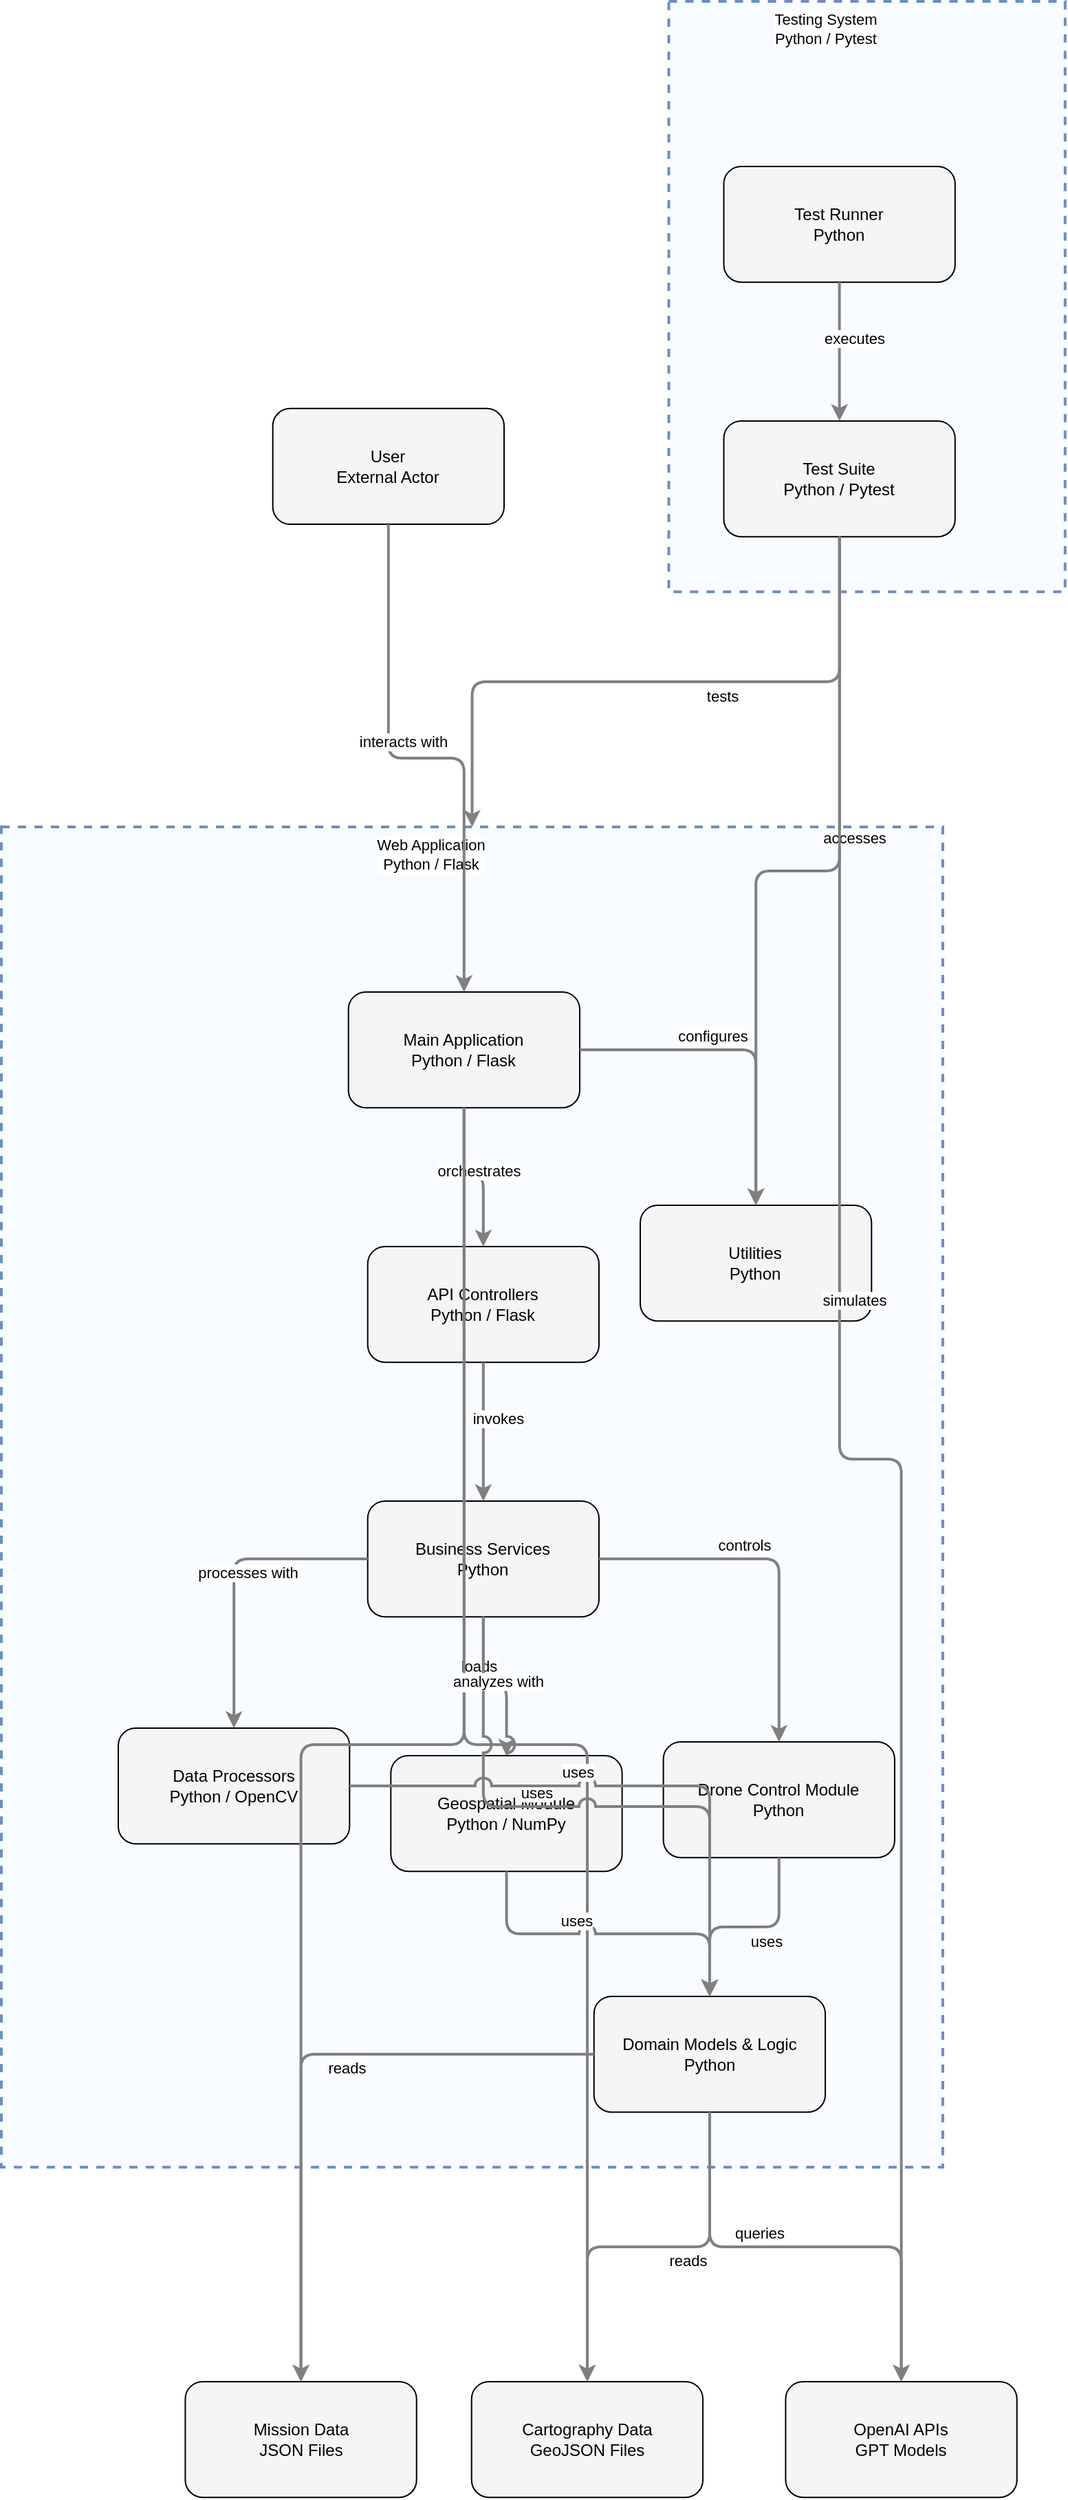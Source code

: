 <?xml version="1.0" encoding="UTF-8"?>
      <mxfile version="14.6.5" type="device">
        <diagram id="codeviz-diagram" name="System Diagram">
          <mxGraphModel dx="1000" dy="1000" grid="1" gridSize="10" guides="1" tooltips="1" connect="1" arrows="1" fold="1" page="1" pageScale="1" pageWidth="1169" pageHeight="827" math="0" shadow="0">
            <root>
              <mxCell id="0"/>
              <mxCell id="1" parent="0"/>
              <mxCell id="5002" value="" style="html=1;whiteSpace=wrap;container=1;fillColor=#dae8fc;strokeColor=#6c8ebf;dashed=1;fillOpacity=20;strokeWidth=2;containerType=none;recursiveResize=0;movable=1;resizable=1;autosize=0;dropTarget=0" vertex="1" parent="1">
                <mxGeometry x="552.25" y="22" width="288.158" height="429.079" as="geometry"/>
              </mxCell>
              <mxCell id="5002_label" value="Testing System&lt;br&gt;Python / Pytest" style="edgeLabel;html=1;align=center;verticalAlign=middle;resizable=0;labelBackgroundColor=white;spacing=5" vertex="1" parent="1">
                <mxGeometry x="560.25" y="30" width="212.158" height="24" as="geometry"/>
              </mxCell>
<mxCell id="5003" value="" style="html=1;whiteSpace=wrap;container=1;fillColor=#dae8fc;strokeColor=#6c8ebf;dashed=1;fillOpacity=20;strokeWidth=2;containerType=none;recursiveResize=0;movable=1;resizable=1;autosize=0;dropTarget=0" vertex="1" parent="1">
                <mxGeometry x="67" y="622" width="684.473" height="974.079" as="geometry"/>
              </mxCell>
              <mxCell id="5003_label" value="Web Application&lt;br&gt;Python / Flask" style="edgeLabel;html=1;align=center;verticalAlign=middle;resizable=0;labelBackgroundColor=white;spacing=5" vertex="1" parent="1">
                <mxGeometry x="75" y="630" width="608.473" height="24" as="geometry"/>
              </mxCell>
              <mxCell id="5004" value="User&lt;br&gt;External Actor" style="rounded=1;whiteSpace=wrap;html=1;fillColor=#f5f5f5" vertex="1" parent="1">
                    <mxGeometry x="264.342" y="317.921" width="168.158" height="84.079" as="geometry"/>
                  </mxCell>
<mxCell id="5015" value="OpenAI APIs&lt;br&gt;GPT Models" style="rounded=1;whiteSpace=wrap;html=1;fillColor=#f5f5f5" vertex="1" parent="1">
                    <mxGeometry x="637.21" y="1752" width="168.158" height="84.079" as="geometry"/>
                  </mxCell>
<mxCell id="5016" value="Cartography Data&lt;br&gt;GeoJSON Files" style="rounded=1;whiteSpace=wrap;html=1;fillColor=#f5f5f5" vertex="1" parent="1">
                    <mxGeometry x="408.868" y="1752" width="168.158" height="84.079" as="geometry"/>
                  </mxCell>
<mxCell id="5017" value="Mission Data&lt;br&gt;JSON Files" style="rounded=1;whiteSpace=wrap;html=1;fillColor=#f5f5f5" vertex="1" parent="1">
                    <mxGeometry x="200.71" y="1752" width="168.158" height="84.079" as="geometry"/>
                  </mxCell>
<mxCell id="5005" value="Main Application&lt;br&gt;Python / Flask" style="rounded=1;whiteSpace=wrap;html=1;fillColor=#f5f5f5" vertex="1" parent="5003">
                    <mxGeometry x="252.342" y="120" width="168.158" height="84.079" as="geometry"/>
                  </mxCell>
<mxCell id="5006" value="API Controllers&lt;br&gt;Python / Flask" style="rounded=1;whiteSpace=wrap;html=1;fillColor=#f5f5f5" vertex="1" parent="5003">
                    <mxGeometry x="266.342" y="305" width="168.158" height="84.079" as="geometry"/>
                  </mxCell>
<mxCell id="5007" value="Business Services&lt;br&gt;Python" style="rounded=1;whiteSpace=wrap;html=1;fillColor=#f5f5f5" vertex="1" parent="5003">
                    <mxGeometry x="266.342" y="490" width="168.158" height="84.079" as="geometry"/>
                  </mxCell>
<mxCell id="5008" value="Domain Models &amp;amp; Logic&lt;br&gt;Python" style="rounded=1;whiteSpace=wrap;html=1;fillColor=#f5f5f5" vertex="1" parent="5003">
                    <mxGeometry x="430.868" y="850" width="168.158" height="84.079" as="geometry"/>
                  </mxCell>
<mxCell id="5009" value="Data Processors&lt;br&gt;Python / OpenCV" style="rounded=1;whiteSpace=wrap;html=1;fillColor=#f5f5f5" vertex="1" parent="5003">
                    <mxGeometry x="85" y="655" width="168.158" height="84.079" as="geometry"/>
                  </mxCell>
<mxCell id="5010" value="Geospatial Module&lt;br&gt;Python / NumPy" style="rounded=1;whiteSpace=wrap;html=1;fillColor=#f5f5f5" vertex="1" parent="5003">
                    <mxGeometry x="283.158" y="675" width="168.158" height="84.079" as="geometry"/>
                  </mxCell>
<mxCell id="5011" value="Drone Control Module&lt;br&gt;Python" style="rounded=1;whiteSpace=wrap;html=1;fillColor=#f5f5f5" vertex="1" parent="5003">
                    <mxGeometry x="481.316" y="665" width="168.158" height="84.079" as="geometry"/>
                  </mxCell>
<mxCell id="5012" value="Utilities&lt;br&gt;Python" style="rounded=1;whiteSpace=wrap;html=1;fillColor=#f5f5f5" vertex="1" parent="5003">
                    <mxGeometry x="464.5" y="275" width="168.158" height="84.079" as="geometry"/>
                  </mxCell>
<mxCell id="5013" value="Test Runner&lt;br&gt;Python" style="rounded=1;whiteSpace=wrap;html=1;fillColor=#f5f5f5" vertex="1" parent="5002">
                    <mxGeometry x="40" y="120" width="168.158" height="84.079" as="geometry"/>
                  </mxCell>
<mxCell id="5014" value="Test Suite&lt;br&gt;Python / Pytest" style="rounded=1;whiteSpace=wrap;html=1;fillColor=#f5f5f5" vertex="1" parent="5002">
                    <mxGeometry x="40" y="305" width="168.158" height="84.079" as="geometry"/>
                  </mxCell>
              <mxCell id="edge-9444" style="edgeStyle=orthogonalEdgeStyle;rounded=1;orthogonalLoop=1;jettySize=auto;html=1;strokeColor=#808080;strokeWidth=2;jumpStyle=arc;jumpSize=10;spacing=15;labelBackgroundColor=white;labelBorderColor=none" edge="1" parent="1" source="5014" target="5003">
                  <mxGeometry relative="1" as="geometry"/>
                </mxCell>
                <mxCell id="edge-9444_label" value="tests" style="edgeLabel;html=1;align=center;verticalAlign=middle;resizable=0;points=[];" vertex="1" connectable="0" parent="edge-9444">
                  <mxGeometry x="-0.2" y="10" relative="1" as="geometry">
                    <mxPoint as="offset"/>
                  </mxGeometry>
                </mxCell>
<mxCell id="edge-9445" style="edgeStyle=orthogonalEdgeStyle;rounded=1;orthogonalLoop=1;jettySize=auto;html=1;strokeColor=#808080;strokeWidth=2;jumpStyle=arc;jumpSize=10;spacing=15;labelBackgroundColor=white;labelBorderColor=none" edge="1" parent="1" source="5014" target="5012">
                  <mxGeometry relative="1" as="geometry"/>
                </mxCell>
                <mxCell id="edge-9445_label" value="accesses" style="edgeLabel;html=1;align=center;verticalAlign=middle;resizable=0;points=[];" vertex="1" connectable="0" parent="edge-9445">
                  <mxGeometry x="-0.2" y="10" relative="1" as="geometry">
                    <mxPoint as="offset"/>
                  </mxGeometry>
                </mxCell>
<mxCell id="edge-9446" style="edgeStyle=orthogonalEdgeStyle;rounded=1;orthogonalLoop=1;jettySize=auto;html=1;strokeColor=#808080;strokeWidth=2;jumpStyle=arc;jumpSize=10;spacing=15;labelBackgroundColor=white;labelBorderColor=none" edge="1" parent="1" source="5014" target="5015">
                  <mxGeometry relative="1" as="geometry"/>
                </mxCell>
                <mxCell id="edge-9446_label" value="simulates" style="edgeLabel;html=1;align=center;verticalAlign=middle;resizable=0;points=[];" vertex="1" connectable="0" parent="edge-9446">
                  <mxGeometry x="-0.2" y="10" relative="1" as="geometry">
                    <mxPoint as="offset"/>
                  </mxGeometry>
                </mxCell>
<mxCell id="edge-9427" style="edgeStyle=orthogonalEdgeStyle;rounded=1;orthogonalLoop=1;jettySize=auto;html=1;strokeColor=#808080;strokeWidth=2;jumpStyle=arc;jumpSize=10;spacing=15;labelBackgroundColor=white;labelBorderColor=none" edge="1" parent="1" source="5004" target="5005">
                  <mxGeometry relative="1" as="geometry"/>
                </mxCell>
                <mxCell id="edge-9427_label" value="interacts with" style="edgeLabel;html=1;align=center;verticalAlign=middle;resizable=0;points=[];" vertex="1" connectable="0" parent="edge-9427">
                  <mxGeometry x="-0.2" y="10" relative="1" as="geometry">
                    <mxPoint as="offset"/>
                  </mxGeometry>
                </mxCell>
<mxCell id="edge-9428" style="edgeStyle=orthogonalEdgeStyle;rounded=1;orthogonalLoop=1;jettySize=auto;html=1;strokeColor=#808080;strokeWidth=2;jumpStyle=arc;jumpSize=10;spacing=15;labelBackgroundColor=white;labelBorderColor=none" edge="1" parent="1" source="5005" target="5006">
                  <mxGeometry relative="1" as="geometry"/>
                </mxCell>
                <mxCell id="edge-9428_label" value="orchestrates" style="edgeLabel;html=1;align=center;verticalAlign=middle;resizable=0;points=[];" vertex="1" connectable="0" parent="edge-9428">
                  <mxGeometry x="-0.2" y="10" relative="1" as="geometry">
                    <mxPoint as="offset"/>
                  </mxGeometry>
                </mxCell>
<mxCell id="edge-9429" style="edgeStyle=orthogonalEdgeStyle;rounded=1;orthogonalLoop=1;jettySize=auto;html=1;strokeColor=#808080;strokeWidth=2;jumpStyle=arc;jumpSize=10;spacing=15;labelBackgroundColor=white;labelBorderColor=none" edge="1" parent="1" source="5005" target="5012">
                  <mxGeometry relative="1" as="geometry"/>
                </mxCell>
                <mxCell id="edge-9429_label" value="configures" style="edgeLabel;html=1;align=center;verticalAlign=middle;resizable=0;points=[];" vertex="1" connectable="0" parent="edge-9429">
                  <mxGeometry x="-0.2" y="10" relative="1" as="geometry">
                    <mxPoint as="offset"/>
                  </mxGeometry>
                </mxCell>
<mxCell id="edge-9441" style="edgeStyle=orthogonalEdgeStyle;rounded=1;orthogonalLoop=1;jettySize=auto;html=1;strokeColor=#808080;strokeWidth=2;jumpStyle=arc;jumpSize=10;spacing=15;labelBackgroundColor=white;labelBorderColor=none" edge="1" parent="1" source="5005" target="5016">
                  <mxGeometry relative="1" as="geometry"/>
                </mxCell>
                <mxCell id="edge-9441_label" value="loads" style="edgeLabel;html=1;align=center;verticalAlign=middle;resizable=0;points=[];" vertex="1" connectable="0" parent="edge-9441">
                  <mxGeometry x="-0.2" y="10" relative="1" as="geometry">
                    <mxPoint as="offset"/>
                  </mxGeometry>
                </mxCell>
<mxCell id="edge-9442" style="edgeStyle=orthogonalEdgeStyle;rounded=1;orthogonalLoop=1;jettySize=auto;html=1;strokeColor=#808080;strokeWidth=2;jumpStyle=arc;jumpSize=10;spacing=15;labelBackgroundColor=white;labelBorderColor=none" edge="1" parent="1" source="5005" target="5017">
                  <mxGeometry relative="1" as="geometry"/>
                </mxCell>
                <mxCell id="edge-9442_label" value="loads" style="edgeLabel;html=1;align=center;verticalAlign=middle;resizable=0;points=[];" vertex="1" connectable="0" parent="edge-9442">
                  <mxGeometry x="-0.2" y="10" relative="1" as="geometry">
                    <mxPoint as="offset"/>
                  </mxGeometry>
                </mxCell>
<mxCell id="edge-9430" style="edgeStyle=orthogonalEdgeStyle;rounded=1;orthogonalLoop=1;jettySize=auto;html=1;strokeColor=#808080;strokeWidth=2;jumpStyle=arc;jumpSize=10;spacing=15;labelBackgroundColor=white;labelBorderColor=none" edge="1" parent="1" source="5006" target="5007">
                  <mxGeometry relative="1" as="geometry"/>
                </mxCell>
                <mxCell id="edge-9430_label" value="invokes" style="edgeLabel;html=1;align=center;verticalAlign=middle;resizable=0;points=[];" vertex="1" connectable="0" parent="edge-9430">
                  <mxGeometry x="-0.2" y="10" relative="1" as="geometry">
                    <mxPoint as="offset"/>
                  </mxGeometry>
                </mxCell>
<mxCell id="edge-9431" style="edgeStyle=orthogonalEdgeStyle;rounded=1;orthogonalLoop=1;jettySize=auto;html=1;strokeColor=#808080;strokeWidth=2;jumpStyle=arc;jumpSize=10;spacing=15;labelBackgroundColor=white;labelBorderColor=none" edge="1" parent="1" source="5007" target="5008">
                  <mxGeometry relative="1" as="geometry"/>
                </mxCell>
                <mxCell id="edge-9431_label" value="uses" style="edgeLabel;html=1;align=center;verticalAlign=middle;resizable=0;points=[];" vertex="1" connectable="0" parent="edge-9431">
                  <mxGeometry x="-0.2" y="10" relative="1" as="geometry">
                    <mxPoint as="offset"/>
                  </mxGeometry>
                </mxCell>
<mxCell id="edge-9433" style="edgeStyle=orthogonalEdgeStyle;rounded=1;orthogonalLoop=1;jettySize=auto;html=1;strokeColor=#808080;strokeWidth=2;jumpStyle=arc;jumpSize=10;spacing=15;labelBackgroundColor=white;labelBorderColor=none" edge="1" parent="1" source="5007" target="5009">
                  <mxGeometry relative="1" as="geometry"/>
                </mxCell>
                <mxCell id="edge-9433_label" value="processes with" style="edgeLabel;html=1;align=center;verticalAlign=middle;resizable=0;points=[];" vertex="1" connectable="0" parent="edge-9433">
                  <mxGeometry x="-0.2" y="10" relative="1" as="geometry">
                    <mxPoint as="offset"/>
                  </mxGeometry>
                </mxCell>
<mxCell id="edge-9434" style="edgeStyle=orthogonalEdgeStyle;rounded=1;orthogonalLoop=1;jettySize=auto;html=1;strokeColor=#808080;strokeWidth=2;jumpStyle=arc;jumpSize=10;spacing=15;labelBackgroundColor=white;labelBorderColor=none" edge="1" parent="1" source="5007" target="5010">
                  <mxGeometry relative="1" as="geometry"/>
                </mxCell>
                <mxCell id="edge-9434_label" value="analyzes with" style="edgeLabel;html=1;align=center;verticalAlign=middle;resizable=0;points=[];" vertex="1" connectable="0" parent="edge-9434">
                  <mxGeometry x="-0.2" y="10" relative="1" as="geometry">
                    <mxPoint as="offset"/>
                  </mxGeometry>
                </mxCell>
<mxCell id="edge-9432" style="edgeStyle=orthogonalEdgeStyle;rounded=1;orthogonalLoop=1;jettySize=auto;html=1;strokeColor=#808080;strokeWidth=2;jumpStyle=arc;jumpSize=10;spacing=15;labelBackgroundColor=white;labelBorderColor=none" edge="1" parent="1" source="5007" target="5011">
                  <mxGeometry relative="1" as="geometry"/>
                </mxCell>
                <mxCell id="edge-9432_label" value="controls" style="edgeLabel;html=1;align=center;verticalAlign=middle;resizable=0;points=[];" vertex="1" connectable="0" parent="edge-9432">
                  <mxGeometry x="-0.2" y="10" relative="1" as="geometry">
                    <mxPoint as="offset"/>
                  </mxGeometry>
                </mxCell>
<mxCell id="edge-9438" style="edgeStyle=orthogonalEdgeStyle;rounded=1;orthogonalLoop=1;jettySize=auto;html=1;strokeColor=#808080;strokeWidth=2;jumpStyle=arc;jumpSize=10;spacing=15;labelBackgroundColor=white;labelBorderColor=none" edge="1" parent="1" source="5009" target="5008">
                  <mxGeometry relative="1" as="geometry"/>
                </mxCell>
                <mxCell id="edge-9438_label" value="uses" style="edgeLabel;html=1;align=center;verticalAlign=middle;resizable=0;points=[];" vertex="1" connectable="0" parent="edge-9438">
                  <mxGeometry x="-0.2" y="10" relative="1" as="geometry">
                    <mxPoint as="offset"/>
                  </mxGeometry>
                </mxCell>
<mxCell id="edge-9439" style="edgeStyle=orthogonalEdgeStyle;rounded=1;orthogonalLoop=1;jettySize=auto;html=1;strokeColor=#808080;strokeWidth=2;jumpStyle=arc;jumpSize=10;spacing=15;labelBackgroundColor=white;labelBorderColor=none" edge="1" parent="1" source="5010" target="5008">
                  <mxGeometry relative="1" as="geometry"/>
                </mxCell>
                <mxCell id="edge-9439_label" value="uses" style="edgeLabel;html=1;align=center;verticalAlign=middle;resizable=0;points=[];" vertex="1" connectable="0" parent="edge-9439">
                  <mxGeometry x="-0.2" y="10" relative="1" as="geometry">
                    <mxPoint as="offset"/>
                  </mxGeometry>
                </mxCell>
<mxCell id="edge-9440" style="edgeStyle=orthogonalEdgeStyle;rounded=1;orthogonalLoop=1;jettySize=auto;html=1;strokeColor=#808080;strokeWidth=2;jumpStyle=arc;jumpSize=10;spacing=15;labelBackgroundColor=white;labelBorderColor=none" edge="1" parent="1" source="5011" target="5008">
                  <mxGeometry relative="1" as="geometry"/>
                </mxCell>
                <mxCell id="edge-9440_label" value="uses" style="edgeLabel;html=1;align=center;verticalAlign=middle;resizable=0;points=[];" vertex="1" connectable="0" parent="edge-9440">
                  <mxGeometry x="-0.2" y="10" relative="1" as="geometry">
                    <mxPoint as="offset"/>
                  </mxGeometry>
                </mxCell>
<mxCell id="edge-9443" style="edgeStyle=orthogonalEdgeStyle;rounded=1;orthogonalLoop=1;jettySize=auto;html=1;strokeColor=#808080;strokeWidth=2;jumpStyle=arc;jumpSize=10;spacing=15;labelBackgroundColor=white;labelBorderColor=none" edge="1" parent="1" source="5013" target="5014">
                  <mxGeometry relative="1" as="geometry"/>
                </mxCell>
                <mxCell id="edge-9443_label" value="executes" style="edgeLabel;html=1;align=center;verticalAlign=middle;resizable=0;points=[];" vertex="1" connectable="0" parent="edge-9443">
                  <mxGeometry x="-0.2" y="10" relative="1" as="geometry">
                    <mxPoint as="offset"/>
                  </mxGeometry>
                </mxCell>
<mxCell id="edge-9435" style="edgeStyle=orthogonalEdgeStyle;rounded=1;orthogonalLoop=1;jettySize=auto;html=1;strokeColor=#808080;strokeWidth=2;jumpStyle=arc;jumpSize=10;spacing=15;labelBackgroundColor=white;labelBorderColor=none" edge="1" parent="1" source="5008" target="5015">
                  <mxGeometry relative="1" as="geometry"/>
                </mxCell>
                <mxCell id="edge-9435_label" value="queries" style="edgeLabel;html=1;align=center;verticalAlign=middle;resizable=0;points=[];" vertex="1" connectable="0" parent="edge-9435">
                  <mxGeometry x="-0.2" y="10" relative="1" as="geometry">
                    <mxPoint as="offset"/>
                  </mxGeometry>
                </mxCell>
<mxCell id="edge-9437" style="edgeStyle=orthogonalEdgeStyle;rounded=1;orthogonalLoop=1;jettySize=auto;html=1;strokeColor=#808080;strokeWidth=2;jumpStyle=arc;jumpSize=10;spacing=15;labelBackgroundColor=white;labelBorderColor=none" edge="1" parent="1" source="5008" target="5016">
                  <mxGeometry relative="1" as="geometry"/>
                </mxCell>
                <mxCell id="edge-9437_label" value="reads" style="edgeLabel;html=1;align=center;verticalAlign=middle;resizable=0;points=[];" vertex="1" connectable="0" parent="edge-9437">
                  <mxGeometry x="-0.2" y="10" relative="1" as="geometry">
                    <mxPoint as="offset"/>
                  </mxGeometry>
                </mxCell>
<mxCell id="edge-9436" style="edgeStyle=orthogonalEdgeStyle;rounded=1;orthogonalLoop=1;jettySize=auto;html=1;strokeColor=#808080;strokeWidth=2;jumpStyle=arc;jumpSize=10;spacing=15;labelBackgroundColor=white;labelBorderColor=none" edge="1" parent="1" source="5008" target="5017">
                  <mxGeometry relative="1" as="geometry"/>
                </mxCell>
                <mxCell id="edge-9436_label" value="reads" style="edgeLabel;html=1;align=center;verticalAlign=middle;resizable=0;points=[];" vertex="1" connectable="0" parent="edge-9436">
                  <mxGeometry x="-0.2" y="10" relative="1" as="geometry">
                    <mxPoint as="offset"/>
                  </mxGeometry>
                </mxCell>
            </root>
          </mxGraphModel>
        </diagram>
      </mxfile>